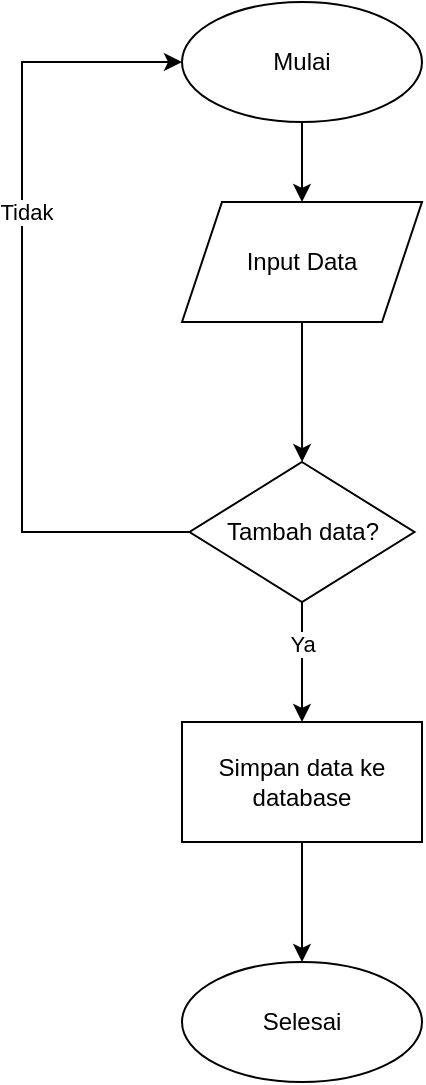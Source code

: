 <mxfile version="24.7.7">
  <diagram name="Page-1" id="Li_bAJdcFMd6VOPTxmWB">
    <mxGraphModel dx="1050" dy="557" grid="1" gridSize="10" guides="1" tooltips="1" connect="1" arrows="1" fold="1" page="1" pageScale="1" pageWidth="850" pageHeight="1100" math="0" shadow="0">
      <root>
        <mxCell id="0" />
        <mxCell id="1" parent="0" />
        <mxCell id="g6FTk2VxFZrlomHoq7o0-1" style="edgeStyle=orthogonalEdgeStyle;rounded=0;orthogonalLoop=1;jettySize=auto;html=1;exitX=0.5;exitY=1;exitDx=0;exitDy=0;entryX=0.5;entryY=0;entryDx=0;entryDy=0;" edge="1" parent="1" source="g6FTk2VxFZrlomHoq7o0-2" target="g6FTk2VxFZrlomHoq7o0-5">
          <mxGeometry relative="1" as="geometry" />
        </mxCell>
        <mxCell id="g6FTk2VxFZrlomHoq7o0-2" value="Mulai" style="ellipse;whiteSpace=wrap;html=1;" vertex="1" parent="1">
          <mxGeometry x="360" y="40" width="120" height="60" as="geometry" />
        </mxCell>
        <mxCell id="g6FTk2VxFZrlomHoq7o0-3" value="Selesai" style="ellipse;whiteSpace=wrap;html=1;" vertex="1" parent="1">
          <mxGeometry x="360" y="520" width="120" height="60" as="geometry" />
        </mxCell>
        <mxCell id="g6FTk2VxFZrlomHoq7o0-4" style="edgeStyle=orthogonalEdgeStyle;rounded=0;orthogonalLoop=1;jettySize=auto;html=1;exitX=0.5;exitY=1;exitDx=0;exitDy=0;" edge="1" parent="1" source="g6FTk2VxFZrlomHoq7o0-5" target="g6FTk2VxFZrlomHoq7o0-12">
          <mxGeometry relative="1" as="geometry" />
        </mxCell>
        <mxCell id="g6FTk2VxFZrlomHoq7o0-5" value="Input Data" style="shape=parallelogram;perimeter=parallelogramPerimeter;whiteSpace=wrap;html=1;fixedSize=1;" vertex="1" parent="1">
          <mxGeometry x="360" y="140" width="120" height="60" as="geometry" />
        </mxCell>
        <mxCell id="g6FTk2VxFZrlomHoq7o0-6" style="edgeStyle=orthogonalEdgeStyle;rounded=0;orthogonalLoop=1;jettySize=auto;html=1;exitX=0.5;exitY=1;exitDx=0;exitDy=0;" edge="1" parent="1" source="g6FTk2VxFZrlomHoq7o0-7" target="g6FTk2VxFZrlomHoq7o0-3">
          <mxGeometry relative="1" as="geometry" />
        </mxCell>
        <mxCell id="g6FTk2VxFZrlomHoq7o0-7" value="Simpan data ke database" style="rounded=0;whiteSpace=wrap;html=1;" vertex="1" parent="1">
          <mxGeometry x="360" y="400" width="120" height="60" as="geometry" />
        </mxCell>
        <mxCell id="g6FTk2VxFZrlomHoq7o0-8" style="edgeStyle=orthogonalEdgeStyle;rounded=0;orthogonalLoop=1;jettySize=auto;html=1;exitX=0;exitY=0.5;exitDx=0;exitDy=0;entryX=0;entryY=0.5;entryDx=0;entryDy=0;" edge="1" parent="1" source="g6FTk2VxFZrlomHoq7o0-12" target="g6FTk2VxFZrlomHoq7o0-2">
          <mxGeometry relative="1" as="geometry">
            <Array as="points">
              <mxPoint x="280" y="305" />
              <mxPoint x="280" y="70" />
            </Array>
          </mxGeometry>
        </mxCell>
        <mxCell id="g6FTk2VxFZrlomHoq7o0-9" value="Tidak" style="edgeLabel;html=1;align=center;verticalAlign=middle;resizable=0;points=[];" vertex="1" connectable="0" parent="g6FTk2VxFZrlomHoq7o0-8">
          <mxGeometry x="0.225" y="-2" relative="1" as="geometry">
            <mxPoint as="offset" />
          </mxGeometry>
        </mxCell>
        <mxCell id="g6FTk2VxFZrlomHoq7o0-10" style="edgeStyle=orthogonalEdgeStyle;rounded=0;orthogonalLoop=1;jettySize=auto;html=1;exitX=0.5;exitY=1;exitDx=0;exitDy=0;entryX=0.5;entryY=0;entryDx=0;entryDy=0;" edge="1" parent="1" source="g6FTk2VxFZrlomHoq7o0-12" target="g6FTk2VxFZrlomHoq7o0-7">
          <mxGeometry relative="1" as="geometry" />
        </mxCell>
        <mxCell id="g6FTk2VxFZrlomHoq7o0-11" value="Ya" style="edgeLabel;html=1;align=center;verticalAlign=middle;resizable=0;points=[];" vertex="1" connectable="0" parent="g6FTk2VxFZrlomHoq7o0-10">
          <mxGeometry x="-0.3" relative="1" as="geometry">
            <mxPoint as="offset" />
          </mxGeometry>
        </mxCell>
        <mxCell id="g6FTk2VxFZrlomHoq7o0-12" value="Tambah data?" style="rhombus;whiteSpace=wrap;html=1;" vertex="1" parent="1">
          <mxGeometry x="363.75" y="270" width="112.5" height="70" as="geometry" />
        </mxCell>
      </root>
    </mxGraphModel>
  </diagram>
</mxfile>
